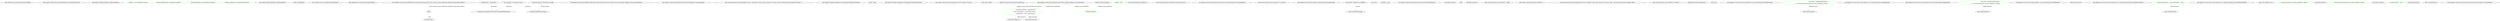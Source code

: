 digraph  {
m0_10 [cluster="HangFire.States.EnqueuedState.Handler.Handler()", file="GlobalStateHandlers.cs", label="Entry HangFire.States.EnqueuedState.Handler.Handler()", span="49-49"];
m0_6 [cluster="HangFire.Common.States.StateHandlerCollection.StateHandlerCollection()", file="GlobalStateHandlers.cs", label="Entry HangFire.Common.States.StateHandlerCollection.StateHandlerCollection()", span="6-6"];
m0_0 [cluster="HangFire.GlobalStateHandlers.GlobalStateHandlers()", file="GlobalStateHandlers.cs", label="Entry HangFire.GlobalStateHandlers.GlobalStateHandlers()", span="7-7"];
m0_1 [cluster="HangFire.GlobalStateHandlers.GlobalStateHandlers()", color=green, community=0, file="GlobalStateHandlers.cs", label="Handlers = new StateHandlerCollection()", prediction=0, span="9-9"];
m0_2 [cluster="HangFire.GlobalStateHandlers.GlobalStateHandlers()", color=green, community=0, file="GlobalStateHandlers.cs", label="Handlers.AddHandler(new SucceededState.Handler())", prediction=1, span="10-10"];
m0_3 [cluster="HangFire.GlobalStateHandlers.GlobalStateHandlers()", color=green, community=0, file="GlobalStateHandlers.cs", label="Handlers.AddHandler(new ScheduledState.Handler())", prediction=2, span="11-11"];
m0_4 [cluster="HangFire.GlobalStateHandlers.GlobalStateHandlers()", color=green, community=0, file="GlobalStateHandlers.cs", label="Handlers.AddHandler(new EnqueuedState.Handler())", prediction=3, span="12-12"];
m0_5 [cluster="HangFire.GlobalStateHandlers.GlobalStateHandlers()", file="GlobalStateHandlers.cs", label="Exit HangFire.GlobalStateHandlers.GlobalStateHandlers()", span="7-7"];
m0_8 [cluster="Unk.AddHandler", file="GlobalStateHandlers.cs", label="Entry Unk.AddHandler", span=""];
m0_7 [cluster="HangFire.States.SucceededState.Handler.Handler()", file="GlobalStateHandlers.cs", label="Entry HangFire.States.SucceededState.Handler.Handler()", span="53-53"];
m0_9 [cluster="HangFire.States.ScheduledState.Handler.Handler()", file="GlobalStateHandlers.cs", label="Entry HangFire.States.ScheduledState.Handler.Handler()", span="48-48"];
m1_22 [cluster="HangFire.Common.Filters.JobFilterProviderCollection.RemoveDuplicates(System.Collections.Generic.IEnumerable<HangFire.Common.Filters.JobFilter>)", file="JobFilterProviderCollection.cs", label="Entry HangFire.Common.Filters.JobFilterProviderCollection.RemoveDuplicates(System.Collections.Generic.IEnumerable<HangFire.Common.Filters.JobFilter>)", span="84-84"];
m1_30 [cluster="HangFire.Common.Filters.JobFilterProviderCollection.RemoveDuplicates(System.Collections.Generic.IEnumerable<HangFire.Common.Filters.JobFilter>)", file="JobFilterProviderCollection.cs", label="var visitedTypes = new HashSet<Type>()", span="87-87"];
m1_35 [cluster="HangFire.Common.Filters.JobFilterProviderCollection.RemoveDuplicates(System.Collections.Generic.IEnumerable<HangFire.Common.Filters.JobFilter>)", file="JobFilterProviderCollection.cs", label="yield return filter;", span="96-96"];
m1_31 [cluster="HangFire.Common.Filters.JobFilterProviderCollection.RemoveDuplicates(System.Collections.Generic.IEnumerable<HangFire.Common.Filters.JobFilter>)", file="JobFilterProviderCollection.cs", label=filters, span="89-89"];
m1_34 [cluster="HangFire.Common.Filters.JobFilterProviderCollection.RemoveDuplicates(System.Collections.Generic.IEnumerable<HangFire.Common.Filters.JobFilter>)", file="JobFilterProviderCollection.cs", label="!visitedTypes.Contains(filterInstanceType) || AllowMultiple(filterInstance)", span="94-94"];
m1_36 [cluster="HangFire.Common.Filters.JobFilterProviderCollection.RemoveDuplicates(System.Collections.Generic.IEnumerable<HangFire.Common.Filters.JobFilter>)", file="JobFilterProviderCollection.cs", label="visitedTypes.Add(filterInstanceType)", span="97-97"];
m1_32 [cluster="HangFire.Common.Filters.JobFilterProviderCollection.RemoveDuplicates(System.Collections.Generic.IEnumerable<HangFire.Common.Filters.JobFilter>)", file="JobFilterProviderCollection.cs", label="var filterInstance = filter.Instance", span="91-91"];
m1_33 [cluster="HangFire.Common.Filters.JobFilterProviderCollection.RemoveDuplicates(System.Collections.Generic.IEnumerable<HangFire.Common.Filters.JobFilter>)", file="JobFilterProviderCollection.cs", label="var filterInstanceType = filterInstance.GetType()", span="92-92"];
m1_37 [cluster="HangFire.Common.Filters.JobFilterProviderCollection.RemoveDuplicates(System.Collections.Generic.IEnumerable<HangFire.Common.Filters.JobFilter>)", file="JobFilterProviderCollection.cs", label="Exit HangFire.Common.Filters.JobFilterProviderCollection.RemoveDuplicates(System.Collections.Generic.IEnumerable<HangFire.Common.Filters.JobFilter>)", span="84-84"];
m1_26 [cluster="HangFire.Common.Filters.IJobFilterProvider.GetFilters(HangFire.Common.JobMethod)", file="JobFilterProviderCollection.cs", label="Entry HangFire.Common.Filters.IJobFilterProvider.GetFilters(HangFire.Common.JobMethod)", span="34-34"];
m1_19 [cluster="System.Collections.Generic.IEnumerable<TSource>.SelectMany<TSource, TResult>(System.Func<TSource, System.Collections.Generic.IEnumerable<TResult>>)", file="JobFilterProviderCollection.cs", label="Entry System.Collections.Generic.IEnumerable<TSource>.SelectMany<TSource, TResult>(System.Func<TSource, System.Collections.Generic.IEnumerable<TResult>>)", span="0-0"];
m1_0 [cluster="HangFire.Web.Pages.PerPageSelector.PerPageSelector(HangFire.Web.Pager)", file="JobFilterProviderCollection.cs", label="Entry HangFire.Web.Pages.PerPageSelector.PerPageSelector(HangFire.Web.Pager)", span="6-6"];
m1_1 [cluster="HangFire.Web.Pages.PerPageSelector.PerPageSelector(HangFire.Web.Pager)", file="JobFilterProviderCollection.cs", label="_pager = pager", span="8-8"];
m1_2 [cluster="HangFire.Web.Pages.PerPageSelector.PerPageSelector(HangFire.Web.Pager)", file="JobFilterProviderCollection.cs", label="Exit HangFire.Web.Pages.PerPageSelector.PerPageSelector(HangFire.Web.Pager)", span="6-6"];
m1_21 [cluster="System.Collections.Generic.IEnumerable<TSource>.Reverse<TSource>()", file="JobFilterProviderCollection.cs", label="Entry System.Collections.Generic.IEnumerable<TSource>.Reverse<TSource>()", span="0-0"];
m1_39 [cluster="object.GetType()", file="JobFilterProviderCollection.cs", label="Entry object.GetType()", span="0-0"];
m1_12 [cluster="HangFire.Common.Filters.JobFilterProviderCollection.GetFilters(HangFire.Common.JobMethod)", file="JobFilterProviderCollection.cs", label="Entry HangFire.Common.Filters.JobFilterProviderCollection.GetFilters(HangFire.Common.JobMethod)", span="69-69"];
m1_13 [cluster="HangFire.Common.Filters.JobFilterProviderCollection.GetFilters(HangFire.Common.JobMethod)", color=green, community=0, file="JobFilterProviderCollection.cs", label="method == null", prediction=4, span="71-71"];
m1_14 [cluster="HangFire.Common.Filters.JobFilterProviderCollection.GetFilters(HangFire.Common.JobMethod)", file="JobFilterProviderCollection.cs", label="return Enumerable.Empty<JobFilter>();", span="73-73"];
m1_15 [cluster="HangFire.Common.Filters.JobFilterProviderCollection.GetFilters(HangFire.Common.JobMethod)", color=green, community=0, file="JobFilterProviderCollection.cs", label="IEnumerable<JobFilter> combinedFilters =\r\n                Items.SelectMany(fp => fp.GetFilters(method))\r\n                    .OrderBy(filter => filter, _filterComparer)", prediction=5, span="76-78"];
m1_16 [cluster="HangFire.Common.Filters.JobFilterProviderCollection.GetFilters(HangFire.Common.JobMethod)", file="JobFilterProviderCollection.cs", label="return RemoveDuplicates(combinedFilters.Reverse()).Reverse();", span="81-81"];
m1_17 [cluster="HangFire.Common.Filters.JobFilterProviderCollection.GetFilters(HangFire.Common.JobMethod)", file="JobFilterProviderCollection.cs", label="Exit HangFire.Common.Filters.JobFilterProviderCollection.GetFilters(HangFire.Common.JobMethod)", span="69-69"];
m1_40 [cluster="System.Collections.Generic.HashSet<T>.Contains(T)", file="JobFilterProviderCollection.cs", label="Entry System.Collections.Generic.HashSet<T>.Contains(T)", span="0-0"];
m1_6 [cluster="HangFire.Common.Filters.JobFilterProviderCollection.AllowMultiple(object)", file="JobFilterProviderCollection.cs", label="Entry HangFire.Common.Filters.JobFilterProviderCollection.AllowMultiple(object)", span="53-53"];
m1_7 [cluster="HangFire.Common.Filters.JobFilterProviderCollection.AllowMultiple(object)", file="JobFilterProviderCollection.cs", label="var mvcFilter = filterInstance as IJobFilter", span="55-55"];
m1_9 [cluster="HangFire.Common.Filters.JobFilterProviderCollection.AllowMultiple(object)", file="JobFilterProviderCollection.cs", label="return true;", span="58-58"];
m1_10 [cluster="HangFire.Common.Filters.JobFilterProviderCollection.AllowMultiple(object)", file="JobFilterProviderCollection.cs", label="return mvcFilter.AllowMultiple;", span="61-61"];
m1_8 [cluster="HangFire.Common.Filters.JobFilterProviderCollection.AllowMultiple(object)", file="JobFilterProviderCollection.cs", label="mvcFilter == null", span="56-56"];
m1_11 [cluster="HangFire.Common.Filters.JobFilterProviderCollection.AllowMultiple(object)", file="JobFilterProviderCollection.cs", label="Exit HangFire.Common.Filters.JobFilterProviderCollection.AllowMultiple(object)", span="53-53"];
m1_27 [cluster="lambda expression", file="JobFilterProviderCollection.cs", label="Entry lambda expression", span="78-78"];
m1_23 [cluster="lambda expression", file="JobFilterProviderCollection.cs", label="Entry lambda expression", span="77-77"];
m1_24 [cluster="lambda expression", color=green, community=0, file="JobFilterProviderCollection.cs", label="fp.GetFilters(method)", prediction=5, span="77-77"];
m1_25 [cluster="lambda expression", file="JobFilterProviderCollection.cs", label="Exit lambda expression", span="77-77"];
m1_28 [cluster="lambda expression", file="JobFilterProviderCollection.cs", label=filter, span="78-78"];
m1_29 [cluster="lambda expression", file="JobFilterProviderCollection.cs", label="Exit lambda expression", span="78-78"];
m1_41 [cluster="System.Collections.Generic.HashSet<T>.Add(T)", file="JobFilterProviderCollection.cs", label="Entry System.Collections.Generic.HashSet<T>.Add(T)", span="0-0"];
m1_18 [cluster="System.Linq.Enumerable.Empty<TResult>()", file="JobFilterProviderCollection.cs", label="Entry System.Linq.Enumerable.Empty<TResult>()", span="0-0"];
m1_20 [cluster="System.Collections.Generic.IEnumerable<TSource>.OrderBy<TSource, TKey>(System.Func<TSource, TKey>, System.Collections.Generic.IComparer<TKey>)", file="JobFilterProviderCollection.cs", label="Entry System.Collections.Generic.IEnumerable<TSource>.OrderBy<TSource, TKey>(System.Func<TSource, TKey>, System.Collections.Generic.IComparer<TKey>)", span="0-0"];
m1_38 [cluster="System.Collections.Generic.HashSet<T>.HashSet()", file="JobFilterProviderCollection.cs", label="Entry System.Collections.Generic.HashSet<T>.HashSet()", span="0-0"];
m1_3 [file="JobFilterProviderCollection.cs", label="HangFire.Web.Pages.PerPageSelector", span=""];
m1_59 [file="JobFilterProviderCollection.cs", label="HangFire.Common.Filters.JobFilterProviderCollection", span=""];
m1_60 [file="JobFilterProviderCollection.cs", label="HangFire.Common.JobMethod", span=""];
m4_3 [cluster="Unk.>", file="StateContextFacts.cs", label="Entry Unk.>", span=""];
m4_9 [cluster="HangFire.Core.Tests.States.StateContextFacts.Ctor_ThrowsAnException_WhenJobIdIsEmpty()", file="StateContextFacts.cs", label="Entry HangFire.Core.Tests.States.StateContextFacts.Ctor_ThrowsAnException_WhenJobIdIsEmpty()", span="18-18"];
m4_10 [cluster="HangFire.Core.Tests.States.StateContextFacts.Ctor_ThrowsAnException_WhenJobIdIsEmpty()", color=green, community=0, file="StateContextFacts.cs", label="Assert.Throws<ArgumentNullException>(\r\n                () => new StateContext(String.Empty, new Mock<JobMethod>().Object))", prediction=7, span="20-21"];
m4_11 [cluster="HangFire.Core.Tests.States.StateContextFacts.Ctor_ThrowsAnException_WhenJobIdIsEmpty()", file="StateContextFacts.cs", label="Exit HangFire.Core.Tests.States.StateContextFacts.Ctor_ThrowsAnException_WhenJobIdIsEmpty()", span="18-18"];
m4_0 [cluster="HangFire.Core.Tests.States.StateContextFacts.Ctor_ThrowsAnException_WhenJobIdIsNull()", file="StateContextFacts.cs", label="Entry HangFire.Core.Tests.States.StateContextFacts.Ctor_ThrowsAnException_WhenJobIdIsNull()", span="11-11"];
m4_1 [cluster="HangFire.Core.Tests.States.StateContextFacts.Ctor_ThrowsAnException_WhenJobIdIsNull()", color=green, community=0, file="StateContextFacts.cs", label="Assert.Throws<ArgumentNullException>(\r\n                () => new StateContext(null, new Mock<JobMethod>().Object))", prediction=8, span="13-14"];
m4_2 [cluster="HangFire.Core.Tests.States.StateContextFacts.Ctor_ThrowsAnException_WhenJobIdIsNull()", file="StateContextFacts.cs", label="Exit HangFire.Core.Tests.States.StateContextFacts.Ctor_ThrowsAnException_WhenJobIdIsNull()", span="11-11"];
m4_7 [cluster="StateContext.cstr", file="StateContextFacts.cs", label="Entry StateContext.cstr", span=""];
m4_15 [cluster="HangFire.Core.Tests.States.StateContextFacts.Ctor_DoesNotThrowAnException_WhenJobMethodIsNull()", file="StateContextFacts.cs", label="Entry HangFire.Core.Tests.States.StateContextFacts.Ctor_DoesNotThrowAnException_WhenJobMethodIsNull()", span="25-25"];
m4_16 [cluster="HangFire.Core.Tests.States.StateContextFacts.Ctor_DoesNotThrowAnException_WhenJobMethodIsNull()", color=green, community=0, file="StateContextFacts.cs", label="Assert.DoesNotThrow(() => new StateContext(''1'', null))", prediction=9, span="27-27"];
m4_17 [cluster="HangFire.Core.Tests.States.StateContextFacts.Ctor_DoesNotThrowAnException_WhenJobMethodIsNull()", file="StateContextFacts.cs", label="Exit HangFire.Core.Tests.States.StateContextFacts.Ctor_DoesNotThrowAnException_WhenJobMethodIsNull()", span="25-25"];
m4_8 [cluster="Mock<JobMethod>.cstr", file="StateContextFacts.cs", label="Entry Mock<JobMethod>.cstr", span=""];
m4_19 [cluster="lambda expression", file="StateContextFacts.cs", label="Entry lambda expression", span="27-27"];
m4_4 [cluster="lambda expression", file="StateContextFacts.cs", label="Entry lambda expression", span="14-14"];
m4_5 [cluster="lambda expression", color=green, community=0, file="StateContextFacts.cs", label="new StateContext(null, new Mock<JobMethod>().Object)", prediction=10, span="14-14"];
m4_6 [cluster="lambda expression", file="StateContextFacts.cs", label="Exit lambda expression", span="14-14"];
m4_12 [cluster="lambda expression", file="StateContextFacts.cs", label="Entry lambda expression", span="21-21"];
m4_13 [cluster="lambda expression", color=green, community=0, file="StateContextFacts.cs", label="new StateContext(String.Empty, new Mock<JobMethod>().Object)", prediction=11, span="21-21"];
m4_14 [cluster="lambda expression", file="StateContextFacts.cs", label="Exit lambda expression", span="21-21"];
m4_20 [cluster="lambda expression", color=green, community=0, file="StateContextFacts.cs", label="new StateContext(''1'', null)", prediction=12, span="27-27"];
m4_21 [cluster="lambda expression", file="StateContextFacts.cs", label="Exit lambda expression", span="27-27"];
m4_18 [cluster="Unk.DoesNotThrow", file="StateContextFacts.cs", label="Entry Unk.DoesNotThrow", span=""];
m4_22 [cluster="HangFire.Common.States.StateContext.StateContext(string, HangFire.Common.JobMethod)", file="StateContextFacts.cs", label="Entry HangFire.Common.States.StateContext.StateContext(string, HangFire.Common.JobMethod)", span="27-27"];
m1_22 -> m1_31  [color=darkseagreen4, key=1, label="System.Collections.Generic.IEnumerable<HangFire.Common.Filters.JobFilter>", style=dashed];
m1_30 -> m1_34  [color=darkseagreen4, key=1, label=visitedTypes, style=dashed];
m1_30 -> m1_36  [color=darkseagreen4, key=1, label=visitedTypes, style=dashed];
m1_31 -> m1_35  [color=darkseagreen4, key=1, label=filter, style=dashed];
m1_32 -> m1_34  [color=darkseagreen4, key=1, label=filterInstance, style=dashed];
m1_33 -> m1_36  [color=darkseagreen4, key=1, label=filterInstanceType, style=dashed];
m1_12 -> m1_15  [color=green, key=1, label="HangFire.Common.JobMethod", style=dashed];
m1_12 -> m1_24  [color=green, key=1, label="HangFire.Common.JobMethod", style=dashed];
m1_15 -> m1_23  [color=green, key=1, label="lambda expression", style=dashed];
m1_15 -> m1_27  [color=green, key=1, label="lambda expression", style=dashed];
m1_7 -> m1_10  [color=darkseagreen4, key=1, label=mvcFilter, style=dashed];
m1_59 -> m1_15  [color=green, key=1, label="HangFire.Common.Filters.JobFilterProviderCollection", style=dashed];
m1_60 -> m1_24  [color=green, key=1, label="HangFire.Common.JobMethod", style=dashed];
m4_10 -> m4_12  [color=green, key=1, label="lambda expression", style=dashed];
m4_1 -> m4_4  [color=green, key=1, label="lambda expression", style=dashed];
m4_16 -> m4_19  [color=green, key=1, label="lambda expression", style=dashed];
}
